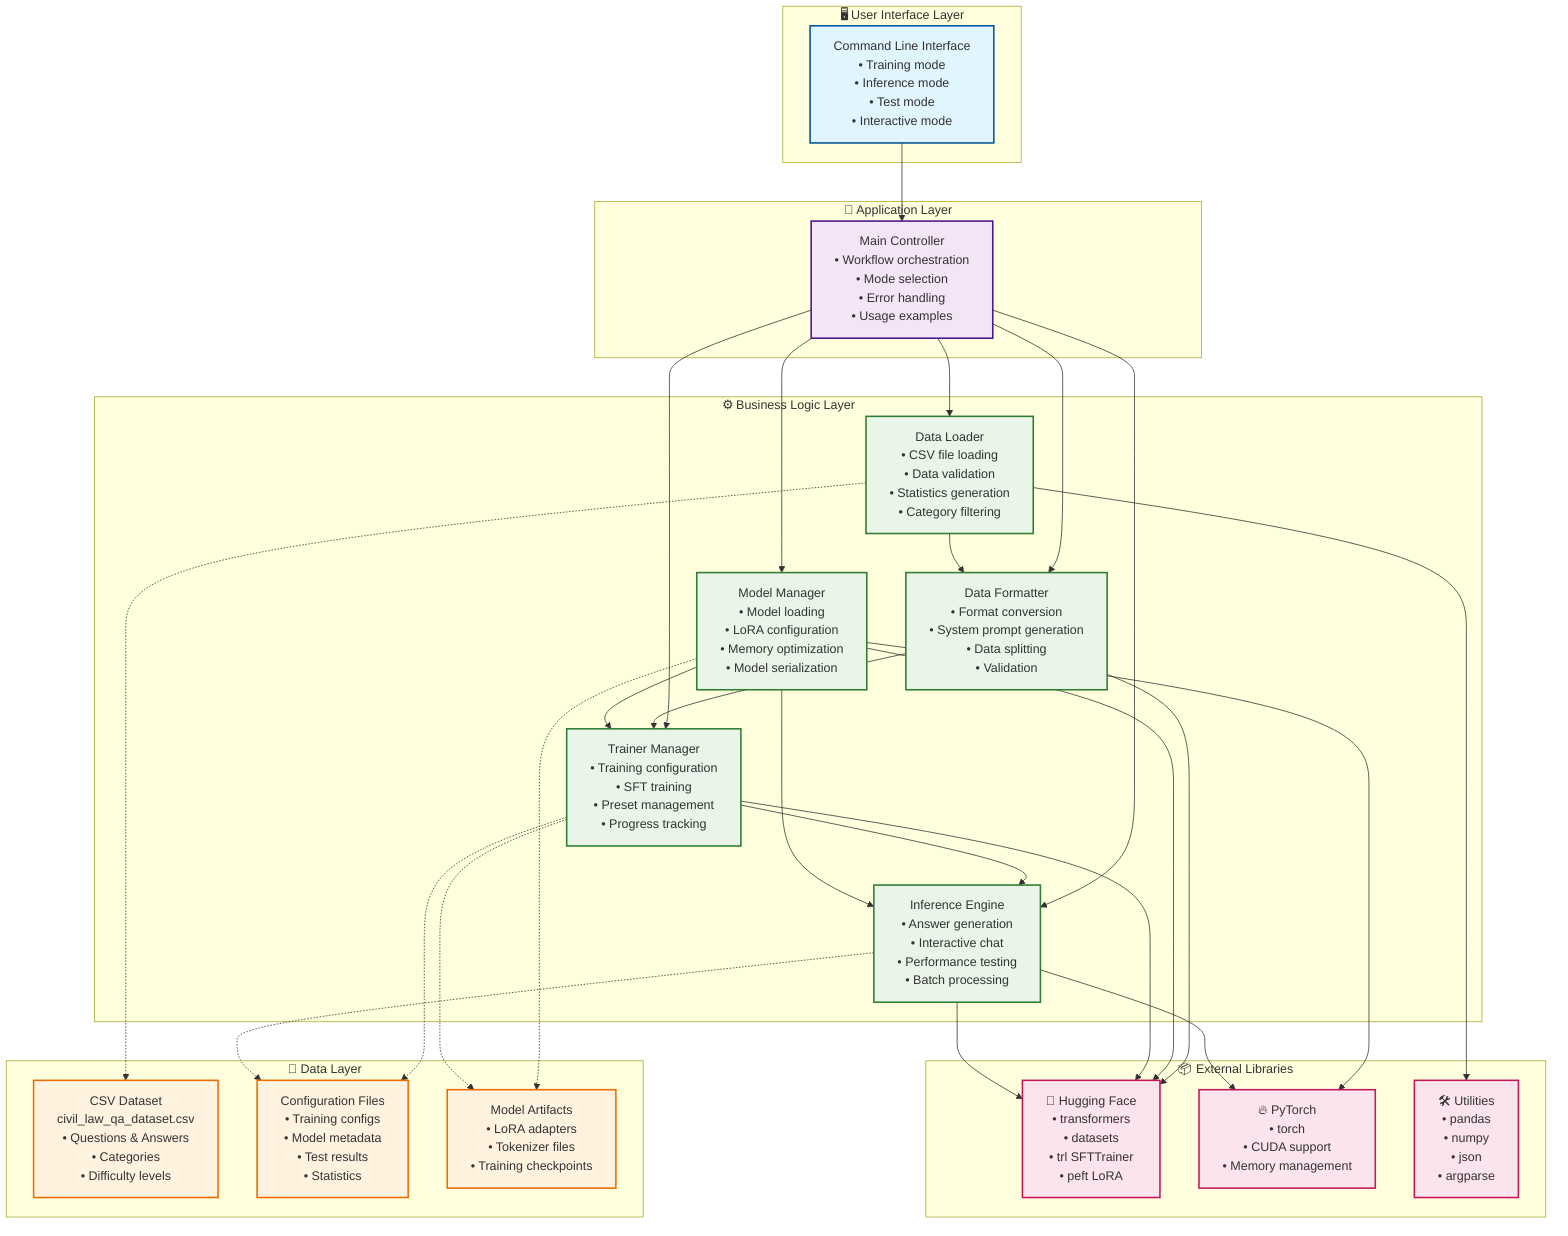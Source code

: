 graph TB
    %% User Interface Layer
    subgraph UI ["🖥️ User Interface Layer"]
        CLI["Command Line Interface<br/>• Training mode<br/>• Inference mode<br/>• Test mode<br/>• Interactive mode"]
    end

    %% Application Layer
    subgraph APP ["🚀 Application Layer"]
        MAIN["Main Controller<br/>• Workflow orchestration<br/>• Mode selection<br/>• Error handling<br/>• Usage examples"]
    end

    %% Business Logic Layer
    subgraph BL ["⚙️ Business Logic Layer"]
        DL["Data Loader<br/>• CSV file loading<br/>• Data validation<br/>• Statistics generation<br/>• Category filtering"]

        DF["Data Formatter<br/>• Format conversion<br/>• System prompt generation<br/>• Data splitting<br/>• Validation"]

        MM["Model Manager<br/>• Model loading<br/>• LoRA configuration<br/>• Memory optimization<br/>• Model serialization"]

        TM["Trainer Manager<br/>• Training configuration<br/>• SFT training<br/>• Preset management<br/>• Progress tracking"]

        IE["Inference Engine<br/>• Answer generation<br/>• Interactive chat<br/>• Performance testing<br/>• Batch processing"]
    end

    %% Data Layer
    subgraph DATA ["💾 Data Layer"]
        CSV["CSV Dataset<br/>civil_law_qa_dataset.csv<br/>• Questions & Answers<br/>• Categories<br/>• Difficulty levels"]

        JSON["Configuration Files<br/>• Training configs<br/>• Model metadata<br/>• Test results<br/>• Statistics"]

        MODEL["Model Artifacts<br/>• LoRA adapters<br/>• Tokenizer files<br/>• Training checkpoints"]
    end

    %% External Dependencies
    subgraph EXT ["📦 External Libraries"]
        HF["🤗 Hugging Face<br/>• transformers<br/>• datasets<br/>• trl SFTTrainer<br/>• peft LoRA"]

        TORCH["🔥 PyTorch<br/>• torch<br/>• CUDA support<br/>• Memory management"]

        UTILS["🛠️ Utilities<br/>• pandas<br/>• numpy<br/>• json<br/>• argparse"]
    end

    %% Connections - User Interface
    CLI --> MAIN

    %% Connections - Application to Business Logic
    MAIN --> DL
    MAIN --> DF
    MAIN --> MM
    MAIN --> TM
    MAIN --> IE

    %% Connections - Business Logic Internal
    DL --> DF
    DF --> TM
    MM --> TM
    TM --> IE
    MM --> IE

    %% Connections - Data Layer
    DL -.-> CSV
    TM -.-> JSON
    IE -.-> JSON
    MM -.-> MODEL
    TM -.-> MODEL

    %% Connections - External Dependencies
    DL --> UTILS
    DF --> HF
    MM --> HF
    MM --> TORCH
    TM --> HF
    IE --> HF
    IE --> TORCH

    %% Styling
    classDef uiLayer fill:#e1f5fe,stroke:#01579b,stroke-width:2px
    classDef appLayer fill:#f3e5f5,stroke:#4a148c,stroke-width:2px
    classDef businessLayer fill:#e8f5e8,stroke:#2e7d32,stroke-width:2px
    classDef dataLayer fill:#fff3e0,stroke:#ef6c00,stroke-width:2px
    classDef externalLayer fill:#fce4ec,stroke:#c2185b,stroke-width:2px

    class CLI uiLayer
    class MAIN appLayer
    class DL,DF,MM,TM,IE businessLayer
    class CSV,JSON,MODEL dataLayer
    class HF,TORCH,UTILS externalLayer